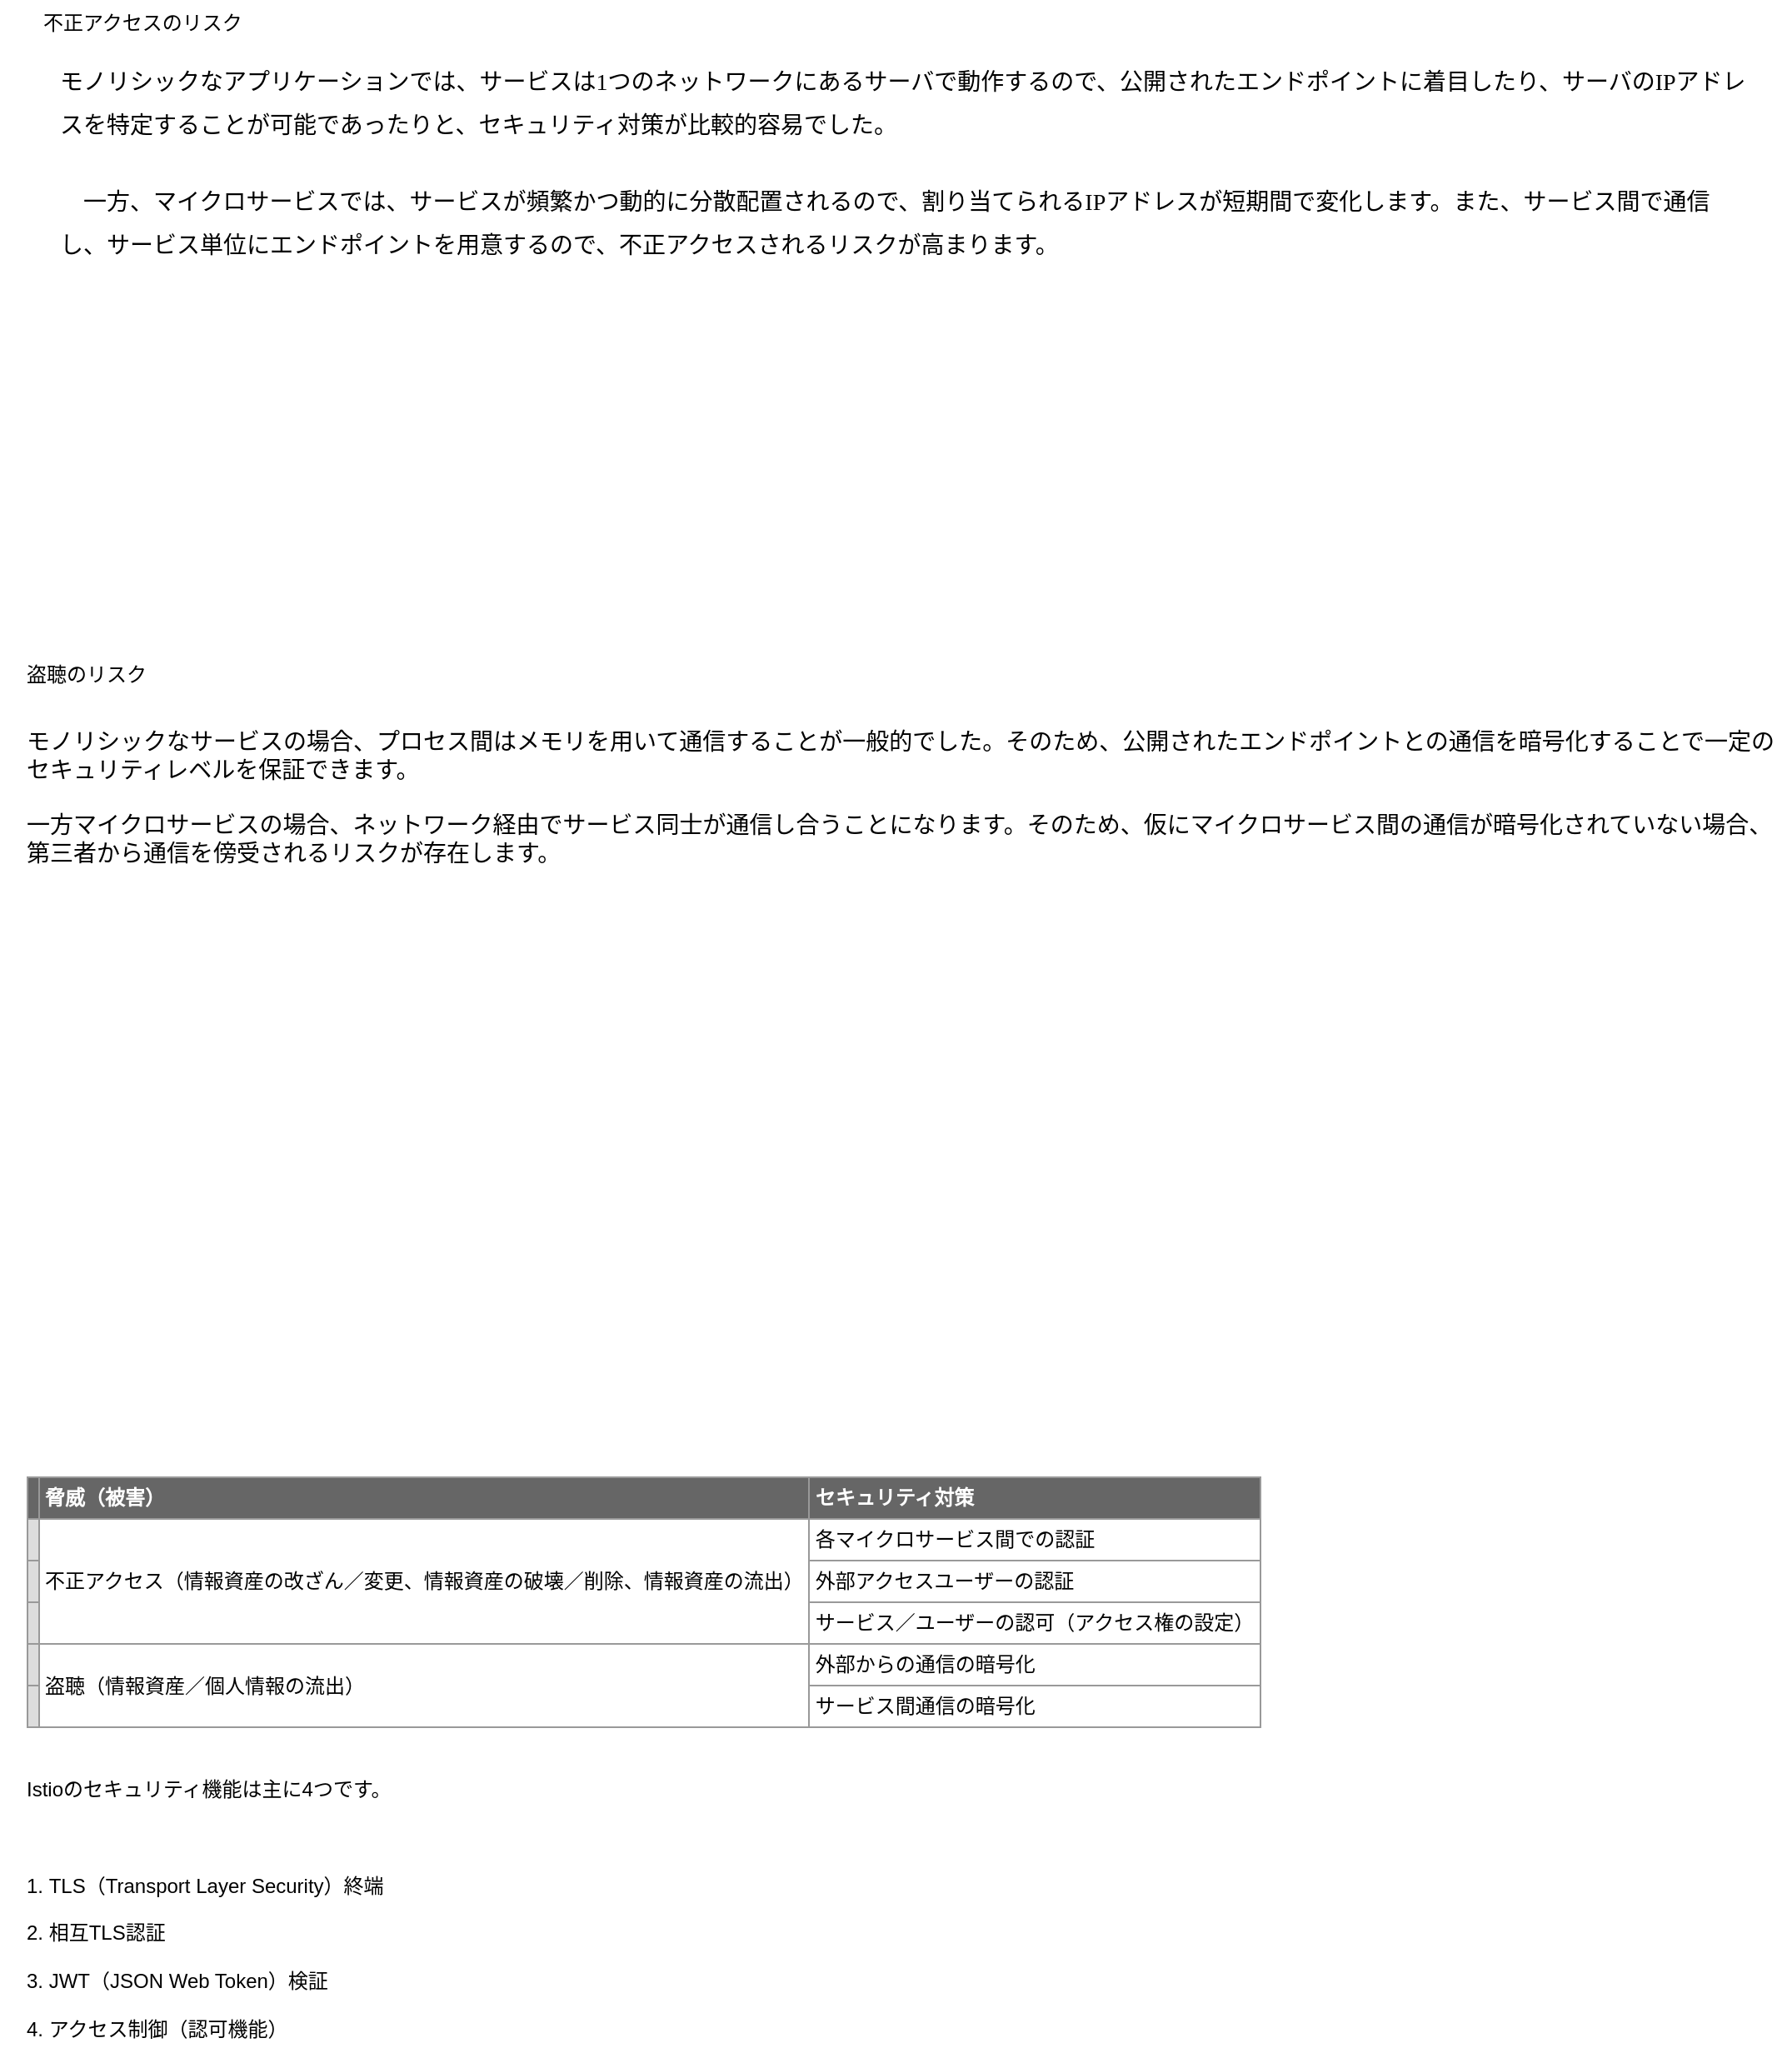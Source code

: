 <mxfile version="20.4.0" type="github" pages="4">
  <diagram id="6swkYJqpi6CqnHYlvt3z" name="Istio機能">
    <mxGraphModel dx="1662" dy="800" grid="1" gridSize="10" guides="1" tooltips="1" connect="1" arrows="1" fold="1" page="1" pageScale="1" pageWidth="1169" pageHeight="827" math="0" shadow="0">
      <root>
        <mxCell id="0" />
        <mxCell id="1" parent="0" />
        <mxCell id="ow8KtugPBx5J6qX4pnFM-1" value="" style="shape=image;verticalLabelPosition=bottom;labelBackgroundColor=default;verticalAlign=top;aspect=fixed;imageAspect=0;image=https://image.itmedia.co.jp/ait/articles/2201/21/news013_msa_sec1.png;" parent="1" vertex="1">
          <mxGeometry x="50" y="170" width="551.96" height="190" as="geometry" />
        </mxCell>
        <mxCell id="ow8KtugPBx5J6qX4pnFM-2" value="" style="shape=image;verticalLabelPosition=bottom;labelBackgroundColor=default;verticalAlign=top;aspect=fixed;imageAspect=0;image=https://image.itmedia.co.jp/ait/articles/2201/21/news013_msa_sec2.png;" parent="1" vertex="1">
          <mxGeometry x="26.08" y="550" width="769.23" height="250" as="geometry" />
        </mxCell>
        <mxCell id="ow8KtugPBx5J6qX4pnFM-3" value="不正アクセスのリスク" style="text;whiteSpace=wrap;html=1;" parent="1" vertex="1">
          <mxGeometry x="50" y="10" width="150" height="30" as="geometry" />
        </mxCell>
        <mxCell id="ow8KtugPBx5J6qX4pnFM-4" value="盗聴のリスク" style="text;whiteSpace=wrap;html=1;" parent="1" vertex="1">
          <mxGeometry x="40" y="401" width="110" height="26" as="geometry" />
        </mxCell>
        <mxCell id="lq-CbOA-QZvW42LLkI0t-1" value="&lt;p style=&quot;overflow-wrap: break-word; margin: 0px 0px 20px; font-size: 14px; line-height: 26px; color: rgb(0, 0, 0); font-family: Meiryo, メイリオ, ArialMT, &amp;quot;Hiragino Kaku Gothic Pro&amp;quot;, &amp;quot;ヒラギノ角ゴ Pro W3&amp;quot;, Osaka, Verdana, &amp;quot;ＭＳ Ｐゴシック&amp;quot;; font-style: normal; font-variant-ligatures: normal; font-variant-caps: normal; font-weight: 400; letter-spacing: normal; orphans: 2; text-align: start; text-indent: 0px; text-transform: none; widows: 2; word-spacing: 0px; -webkit-text-stroke-width: 0px; background-color: rgb(255, 255, 255); text-decoration-thickness: initial; text-decoration-style: initial; text-decoration-color: initial;&quot;&gt;モノリシックなアプリケーションでは、サービスは1つのネットワークにあるサーバで動作するので、公開されたエンドポイントに着目したり、サーバのIPアドレスを特定することが可能であったりと、セキュリティ対策が比較的容易でした。&lt;/p&gt;&lt;p style=&quot;overflow-wrap: break-word; margin: 0px 0px 20px; font-size: 14px; line-height: 26px; color: rgb(0, 0, 0); font-family: Meiryo, メイリオ, ArialMT, &amp;quot;Hiragino Kaku Gothic Pro&amp;quot;, &amp;quot;ヒラギノ角ゴ Pro W3&amp;quot;, Osaka, Verdana, &amp;quot;ＭＳ Ｐゴシック&amp;quot;; font-style: normal; font-variant-ligatures: normal; font-variant-caps: normal; font-weight: 400; letter-spacing: normal; orphans: 2; text-align: start; text-indent: 0px; text-transform: none; widows: 2; word-spacing: 0px; -webkit-text-stroke-width: 0px; background-color: rgb(255, 255, 255); text-decoration-thickness: initial; text-decoration-style: initial; text-decoration-color: initial;&quot;&gt;　一方、マイクロサービスでは、サービスが頻繁かつ動的に分散配置されるので、割り当てられるIPアドレスが短期間で変化します。また、サービス間で通信し、サービス単位にエンドポイントを用意するので、不正アクセスされるリスクが高まります。&lt;/p&gt;" style="text;whiteSpace=wrap;html=1;fontSize=14;" parent="1" vertex="1">
          <mxGeometry x="60" y="40" width="1020" height="141" as="geometry" />
        </mxCell>
        <mxCell id="lq-CbOA-QZvW42LLkI0t-2" value="モノリシックなサービスの場合、プロセス間はメモリを用いて通信することが一般的でした。そのため、公開されたエンドポイントとの通信を暗号化することで一定のセキュリティレベルを保証できます。 &#xa; &#xa;一方マイクロサービスの場合、ネットワーク経由でサービス同士が通信し合うことになります。そのため、仮にマイクロサービス間の通信が暗号化されていない場合、第三者から通信を傍受されるリスクが存在します。" style="text;whiteSpace=wrap;html=1;fontSize=14;" parent="1" vertex="1">
          <mxGeometry x="40" y="440" width="1060" height="96.5" as="geometry" />
        </mxCell>
        <mxCell id="wVcQFHNxF41hkf97dqOc-2" value="&lt;p style=&quot;overflow-wrap: break-word; margin: 0px 0px 20px; font-size: medium; line-height: 26px; color: rgb(0, 0, 0); font-family: Meiryo, メイリオ, ArialMT, &amp;quot;Hiragino Kaku Gothic Pro&amp;quot;, &amp;quot;ヒラギノ角ゴ Pro W3&amp;quot;, Osaka, Verdana, &amp;quot;ＭＳ Ｐゴシック&amp;quot;; font-style: normal; font-variant-ligatures: normal; font-variant-caps: normal; font-weight: 400; letter-spacing: normal; orphans: 2; text-align: start; text-indent: 0px; text-transform: none; widows: 2; word-spacing: 0px; -webkit-text-stroke-width: 0px; background-color: rgb(255, 255, 255); text-decoration-thickness: initial; text-decoration-style: initial; text-decoration-color: initial;&quot;&gt;&lt;br&gt;&lt;/p&gt;&lt;table style=&quot;border-collapse: collapse; margin: 0px auto 20px; color: rgb(0, 0, 0); font-family: Meiryo, メイリオ, ArialMT, &amp;quot;Hiragino Kaku Gothic Pro&amp;quot;, &amp;quot;ヒラギノ角ゴ Pro W3&amp;quot;, Osaka, Verdana, &amp;quot;ＭＳ Ｐゴシック&amp;quot;; font-size: medium; font-style: normal; font-variant-ligatures: normal; font-variant-caps: normal; font-weight: 400; letter-spacing: normal; orphans: 2; text-align: start; text-transform: none; widows: 2; word-spacing: 0px; -webkit-text-stroke-width: 0px; background-color: rgb(255, 255, 255); text-decoration-thickness: initial; text-decoration-style: initial; text-decoration-color: initial;&quot; class=&quot;cmsTable cmsTableC cmsTable&quot; id=&quot;tbl50c&quot;&gt;&lt;caption style=&quot;font-size: 12px; line-height: 18px; margin-bottom: 3px; text-align: left;&quot;&gt;&lt;/caption&gt;&lt;thead&gt;&lt;tr&gt;&lt;th style=&quot;border: 1px solid rgb(153, 153, 153); font-size: 12px; line-height: 18px; padding: 3px; text-align: left; background: rgb(102, 102, 102); font-weight: bold; color: rgb(255, 255, 255);&quot; id=&quot;null&quot;&gt;&lt;/th&gt;&lt;th style=&quot;border: 1px solid rgb(153, 153, 153); font-size: 12px; line-height: 18px; padding: 3px; text-align: left; background: rgb(102, 102, 102); font-weight: bold; color: rgb(255, 255, 255);&quot; id=&quot;null&quot;&gt;脅威（被害）&lt;/th&gt;&lt;th style=&quot;border: 1px solid rgb(153, 153, 153); font-size: 12px; line-height: 18px; padding: 3px; text-align: left; background: rgb(102, 102, 102); font-weight: bold; color: rgb(255, 255, 255);&quot; id=&quot;null&quot;&gt;セキュリティ対策&lt;/th&gt;&lt;/tr&gt;&lt;/thead&gt;&lt;tbody&gt;&lt;tr&gt;&lt;th style=&quot;border: 1px solid rgb(153, 153, 153); font-size: 12px; line-height: 18px; padding: 3px; text-align: left; background: rgb(221, 221, 221); font-weight: bold;&quot; id=&quot;null&quot;&gt;&lt;/th&gt;&lt;td style=&quot;border: 1px solid rgb(153, 153, 153); font-size: 12px; line-height: 18px; padding: 3px; text-align: left; background: rgb(255, 255, 255); font-weight: normal;&quot; rowspan=&quot;3&quot; id=&quot;null&quot;&gt;不正アクセス（情報資産の改ざん／変更、情報資産の破壊／削除、情報資産の流出）&lt;/td&gt;&lt;td style=&quot;border: 1px solid rgb(153, 153, 153); font-size: 12px; line-height: 18px; padding: 3px; text-align: left; background: rgb(255, 255, 255); font-weight: normal;&quot; id=&quot;null&quot;&gt;各マイクロサービス間での認証&lt;/td&gt;&lt;/tr&gt;&lt;tr&gt;&lt;th style=&quot;border: 1px solid rgb(153, 153, 153); font-size: 12px; line-height: 18px; padding: 3px; text-align: left; background: rgb(221, 221, 221); font-weight: bold;&quot; id=&quot;null&quot;&gt;&lt;/th&gt;&lt;td style=&quot;border: 1px solid rgb(153, 153, 153); font-size: 12px; line-height: 18px; padding: 3px; text-align: left; background: rgb(255, 255, 255); font-weight: normal;&quot; id=&quot;null&quot;&gt;外部アクセスユーザーの認証&lt;/td&gt;&lt;/tr&gt;&lt;tr&gt;&lt;th style=&quot;border: 1px solid rgb(153, 153, 153); font-size: 12px; line-height: 18px; padding: 3px; text-align: left; background: rgb(221, 221, 221); font-weight: bold;&quot; id=&quot;null&quot;&gt;&lt;/th&gt;&lt;td style=&quot;border: 1px solid rgb(153, 153, 153); font-size: 12px; line-height: 18px; padding: 3px; text-align: left; background: rgb(255, 255, 255); font-weight: normal;&quot; id=&quot;null&quot;&gt;サービス／ユーザーの認可（アクセス権の設定）&lt;/td&gt;&lt;/tr&gt;&lt;tr&gt;&lt;th style=&quot;border: 1px solid rgb(153, 153, 153); font-size: 12px; line-height: 18px; padding: 3px; text-align: left; background: rgb(221, 221, 221); font-weight: bold;&quot; id=&quot;null&quot;&gt;&lt;/th&gt;&lt;td style=&quot;border: 1px solid rgb(153, 153, 153); font-size: 12px; line-height: 18px; padding: 3px; text-align: left; background: rgb(255, 255, 255); font-weight: normal;&quot; rowspan=&quot;2&quot; id=&quot;null&quot;&gt;盗聴（情報資産／個人情報の流出）&lt;/td&gt;&lt;td style=&quot;border: 1px solid rgb(153, 153, 153); font-size: 12px; line-height: 18px; padding: 3px; text-align: left; background: rgb(255, 255, 255); font-weight: normal;&quot; id=&quot;null&quot;&gt;外部からの通信の暗号化&lt;/td&gt;&lt;/tr&gt;&lt;tr&gt;&lt;th style=&quot;border: 1px solid rgb(153, 153, 153); font-size: 12px; line-height: 18px; padding: 3px; text-align: left; background: rgb(221, 221, 221); font-weight: bold;&quot; id=&quot;null&quot;&gt;&lt;/th&gt;&lt;td style=&quot;border: 1px solid rgb(153, 153, 153); font-size: 12px; line-height: 18px; padding: 3px; text-align: left; background: rgb(255, 255, 255); font-weight: normal;&quot; id=&quot;null&quot;&gt;サービス間通信の暗号化&lt;/td&gt;&lt;/tr&gt;&lt;/tbody&gt;&lt;tfoot&gt;&lt;tr&gt;&lt;td style=&quot;border: none; font-size: 12px; line-height: 18px; padding: 3px; text-align: left; background: none; font-weight: normal;&quot; colspan=&quot;3&quot;&gt;&lt;/td&gt;&lt;/tr&gt;&lt;/tfoot&gt;&lt;/table&gt;" style="text;whiteSpace=wrap;html=1;" vertex="1" parent="1">
          <mxGeometry x="40" y="840" width="784.02" height="220" as="geometry" />
        </mxCell>
        <mxCell id="wVcQFHNxF41hkf97dqOc-4" value="Istioのセキュリティ機能は主に4つです。&lt;br/&gt;&lt;br&gt;&lt;br/&gt;&lt;br&gt;1. TLS（Transport Layer Security）終端&lt;br/&gt;&lt;br&gt;2. 相互TLS認証&lt;br/&gt;&lt;br&gt;3. JWT（JSON Web Token）検証&lt;br/&gt;&lt;br&gt;4. アクセス制御（認可機能）" style="text;whiteSpace=wrap;html=1;" vertex="1" parent="1">
          <mxGeometry x="40" y="1070" width="310" height="180" as="geometry" />
        </mxCell>
      </root>
    </mxGraphModel>
  </diagram>
  <diagram id="Or1HZ_nKrb6UHdIGz5_F" name="1.TLS終端">
    <mxGraphModel dx="1847" dy="889" grid="1" gridSize="10" guides="1" tooltips="1" connect="1" arrows="1" fold="1" page="1" pageScale="1" pageWidth="1169" pageHeight="827" math="0" shadow="0">
      <root>
        <mxCell id="0" />
        <mxCell id="1" parent="0" />
        <mxCell id="lHc1wwWcgOecBNHk4CLD-1" value="" style="shape=image;verticalLabelPosition=bottom;labelBackgroundColor=default;verticalAlign=top;aspect=fixed;imageAspect=0;image=https://image.itmedia.co.jp/ait/articles/2201/21/news013_TLS_termination.png;" vertex="1" parent="1">
          <mxGeometry x="220" y="60" width="688.89" height="310" as="geometry" />
        </mxCell>
        <mxCell id="lHc1wwWcgOecBNHk4CLD-2" value="&lt;h4 style=&quot;overflow-wrap: break-word; clear: both; margin: 0px 0px 20px; padding: 2px 0px; font-size: 18px; line-height: 24px; border-bottom: 1px solid rgb(221, 221, 221); color: rgb(0, 0, 0); font-family: Meiryo, メイリオ, ArialMT, &amp;quot;Hiragino Kaku Gothic Pro&amp;quot;, &amp;quot;ヒラギノ角ゴ Pro W3&amp;quot;, Osaka, Verdana, &amp;quot;ＭＳ Ｐゴシック&amp;quot;; font-style: normal; font-variant-ligatures: normal; font-variant-caps: normal; letter-spacing: normal; orphans: 2; text-align: start; text-indent: 0px; text-transform: none; widows: 2; word-spacing: 0px; -webkit-text-stroke-width: 0px; background-color: rgb(255, 255, 255); text-decoration-thickness: initial; text-decoration-style: initial; text-decoration-color: initial;&quot;&gt;1.TLS終端&lt;/h4&gt;" style="text;whiteSpace=wrap;html=1;" vertex="1" parent="1">
          <mxGeometry x="40" y="20" width="120" height="40" as="geometry" />
        </mxCell>
        <mxCell id="lHc1wwWcgOecBNHk4CLD-4" value="&lt;p style=&quot;overflow-wrap: break-word; margin: 0px 0px 20px; font-size: medium; line-height: 26px; color: rgb(0, 0, 0); font-family: Meiryo, メイリオ, ArialMT, &amp;quot;Hiragino Kaku Gothic Pro&amp;quot;, &amp;quot;ヒラギノ角ゴ Pro W3&amp;quot;, Osaka, Verdana, &amp;quot;ＭＳ Ｐゴシック&amp;quot;; font-style: normal; font-variant-ligatures: normal; font-variant-caps: normal; font-weight: 400; letter-spacing: normal; orphans: 2; text-align: start; text-indent: 0px; text-transform: none; widows: 2; word-spacing: 0px; -webkit-text-stroke-width: 0px; background-color: rgb(255, 255, 255); text-decoration-thickness: initial; text-decoration-style: initial; text-decoration-color: initial;&quot;&gt;前述の不正アクセスリスクの対策としては認証機能の導入、盗聴へのリスクに対しては暗号化された通信があります。「Ingress Gateway」はTLSに対応しており、クラスタ外からクラスタ内への通信を暗号化し、終端することが可能です。証明書と鍵をIngress Gatewayにマウントすることで簡単に実装できます。&lt;/p&gt;&lt;p style=&quot;overflow-wrap: break-word; margin: 0px 0px 20px; font-size: medium; line-height: 26px; color: rgb(0, 0, 0); font-family: Meiryo, メイリオ, ArialMT, &amp;quot;Hiragino Kaku Gothic Pro&amp;quot;, &amp;quot;ヒラギノ角ゴ Pro W3&amp;quot;, Osaka, Verdana, &amp;quot;ＭＳ Ｐゴシック&amp;quot;; font-style: normal; font-variant-ligatures: normal; font-variant-caps: normal; font-weight: 400; letter-spacing: normal; orphans: 2; text-align: start; text-indent: 0px; text-transform: none; widows: 2; word-spacing: 0px; -webkit-text-stroke-width: 0px; background-color: rgb(255, 255, 255); text-decoration-thickness: initial; text-decoration-style: initial; text-decoration-color: initial;&quot;&gt;　この機能は、外部にサービスを公開する場合など最も使用される機能といえるでしょう。&lt;/p&gt;&lt;p style=&quot;overflow-wrap: break-word; margin: 0px 0px 20px; font-size: medium; line-height: 26px; color: rgb(0, 0, 0); font-family: Meiryo, メイリオ, ArialMT, &amp;quot;Hiragino Kaku Gothic Pro&amp;quot;, &amp;quot;ヒラギノ角ゴ Pro W3&amp;quot;, Osaka, Verdana, &amp;quot;ＭＳ Ｐゴシック&amp;quot;; font-style: normal; font-variant-ligatures: normal; font-variant-caps: normal; font-weight: 400; letter-spacing: normal; orphans: 2; text-align: start; text-indent: 0px; text-transform: none; widows: 2; word-spacing: 0px; -webkit-text-stroke-width: 0px; background-color: rgb(255, 255, 255); text-decoration-thickness: initial; text-decoration-style: initial; text-decoration-color: initial;&quot;&gt;&lt;span style=&quot;font-size: 16px;&quot;&gt;なおTLS終端には、「Gateway」リソースが使用されます。&lt;/span&gt;&lt;br&gt;&lt;/p&gt;" style="text;whiteSpace=wrap;html=1;" vertex="1" parent="1">
          <mxGeometry x="70" y="390" width="980" height="190" as="geometry" />
        </mxCell>
      </root>
    </mxGraphModel>
  </diagram>
  <diagram id="aAvb-NM8hMVgPb0LJMS5" name="2.相互TLS認証">
    <mxGraphModel dx="1847" dy="889" grid="1" gridSize="10" guides="1" tooltips="1" connect="1" arrows="1" fold="1" page="1" pageScale="1" pageWidth="1169" pageHeight="827" math="0" shadow="0">
      <root>
        <mxCell id="0" />
        <mxCell id="1" parent="0" />
        <mxCell id="Pk88ZtcEAZviDFHEMGd_-1" value="" style="shape=image;verticalLabelPosition=bottom;labelBackgroundColor=default;verticalAlign=top;aspect=fixed;imageAspect=0;image=https://image.itmedia.co.jp/ait/articles/2201/21/news013_mtls.png;" vertex="1" parent="1">
          <mxGeometry x="250" y="30" width="698.81" height="340" as="geometry" />
        </mxCell>
        <mxCell id="Pk88ZtcEAZviDFHEMGd_-2" value="&lt;h4 style=&quot;overflow-wrap: break-word; clear: both; margin: 0px 0px 20px; padding: 2px 0px; font-size: 18px; line-height: 24px; border-bottom: 1px solid rgb(221, 221, 221); color: rgb(0, 0, 0); font-family: Meiryo, メイリオ, ArialMT, &amp;quot;Hiragino Kaku Gothic Pro&amp;quot;, &amp;quot;ヒラギノ角ゴ Pro W3&amp;quot;, Osaka, Verdana, &amp;quot;ＭＳ Ｐゴシック&amp;quot;; font-style: normal; font-variant-ligatures: normal; font-variant-caps: normal; letter-spacing: normal; orphans: 2; text-align: start; text-indent: 0px; text-transform: none; widows: 2; word-spacing: 0px; -webkit-text-stroke-width: 0px; background-color: rgb(255, 255, 255); text-decoration-thickness: initial; text-decoration-style: initial; text-decoration-color: initial;&quot;&gt;2.相互TLS認証&lt;/h4&gt;" style="text;whiteSpace=wrap;html=1;" vertex="1" parent="1">
          <mxGeometry x="60" y="30" width="160" height="70" as="geometry" />
        </mxCell>
      </root>
    </mxGraphModel>
  </diagram>
  <diagram id="SQd4Qgp3_3QCpeoj1O0k" name="External Secrets Operator">
    <mxGraphModel dx="1662" dy="800" grid="1" gridSize="10" guides="1" tooltips="1" connect="1" arrows="1" fold="1" page="1" pageScale="1" pageWidth="1169" pageHeight="827" math="0" shadow="0">
      <root>
        <mxCell id="0" />
        <mxCell id="1" parent="0" />
        <mxCell id="7YR7jttLbl9HT_AtteJ8-1" value="" style="shape=image;verticalLabelPosition=bottom;labelBackgroundColor=default;verticalAlign=top;aspect=fixed;imageAspect=0;image=https://image.itmedia.co.jp/ait/articles/2209/29/news015_externalSecretOperator-architecture.png;" parent="1" vertex="1">
          <mxGeometry x="20" y="20" width="637.2" height="560" as="geometry" />
        </mxCell>
        <mxCell id="7YR7jttLbl9HT_AtteJ8-2" value="GitLab プロジェクトでは、AirGapの場合も使えるのか。" style="text;html=1;strokeColor=none;fillColor=none;align=center;verticalAlign=middle;whiteSpace=wrap;rounded=0;" parent="1" vertex="1">
          <mxGeometry x="760" y="100" width="330" height="30" as="geometry" />
        </mxCell>
      </root>
    </mxGraphModel>
  </diagram>
</mxfile>

